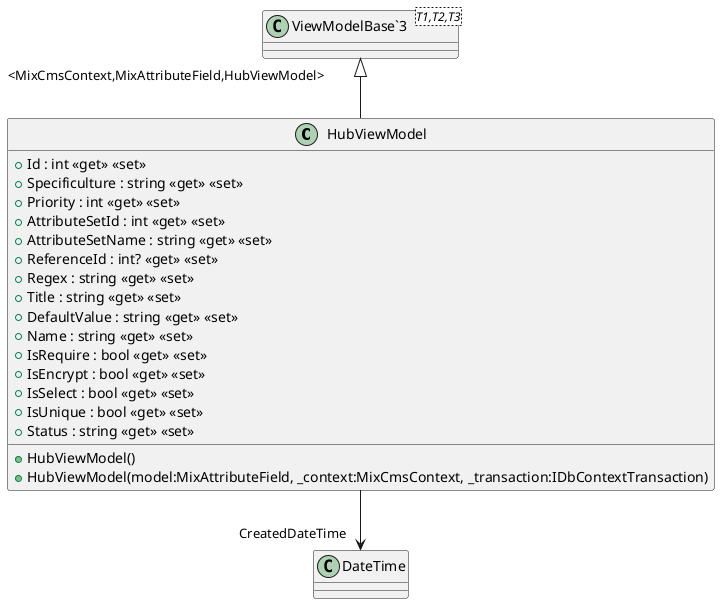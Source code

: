@startuml
class HubViewModel {
    + Id : int <<get>> <<set>>
    + Specificulture : string <<get>> <<set>>
    + Priority : int <<get>> <<set>>
    + AttributeSetId : int <<get>> <<set>>
    + AttributeSetName : string <<get>> <<set>>
    + ReferenceId : int? <<get>> <<set>>
    + Regex : string <<get>> <<set>>
    + Title : string <<get>> <<set>>
    + DefaultValue : string <<get>> <<set>>
    + Name : string <<get>> <<set>>
    + IsRequire : bool <<get>> <<set>>
    + IsEncrypt : bool <<get>> <<set>>
    + IsSelect : bool <<get>> <<set>>
    + IsUnique : bool <<get>> <<set>>
    + Status : string <<get>> <<set>>
    + HubViewModel()
    + HubViewModel(model:MixAttributeField, _context:MixCmsContext, _transaction:IDbContextTransaction)
}
class "ViewModelBase`3"<T1,T2,T3> {
}
"ViewModelBase`3" "<MixCmsContext,MixAttributeField,HubViewModel>" <|-- HubViewModel
HubViewModel --> "CreatedDateTime" DateTime
@enduml
